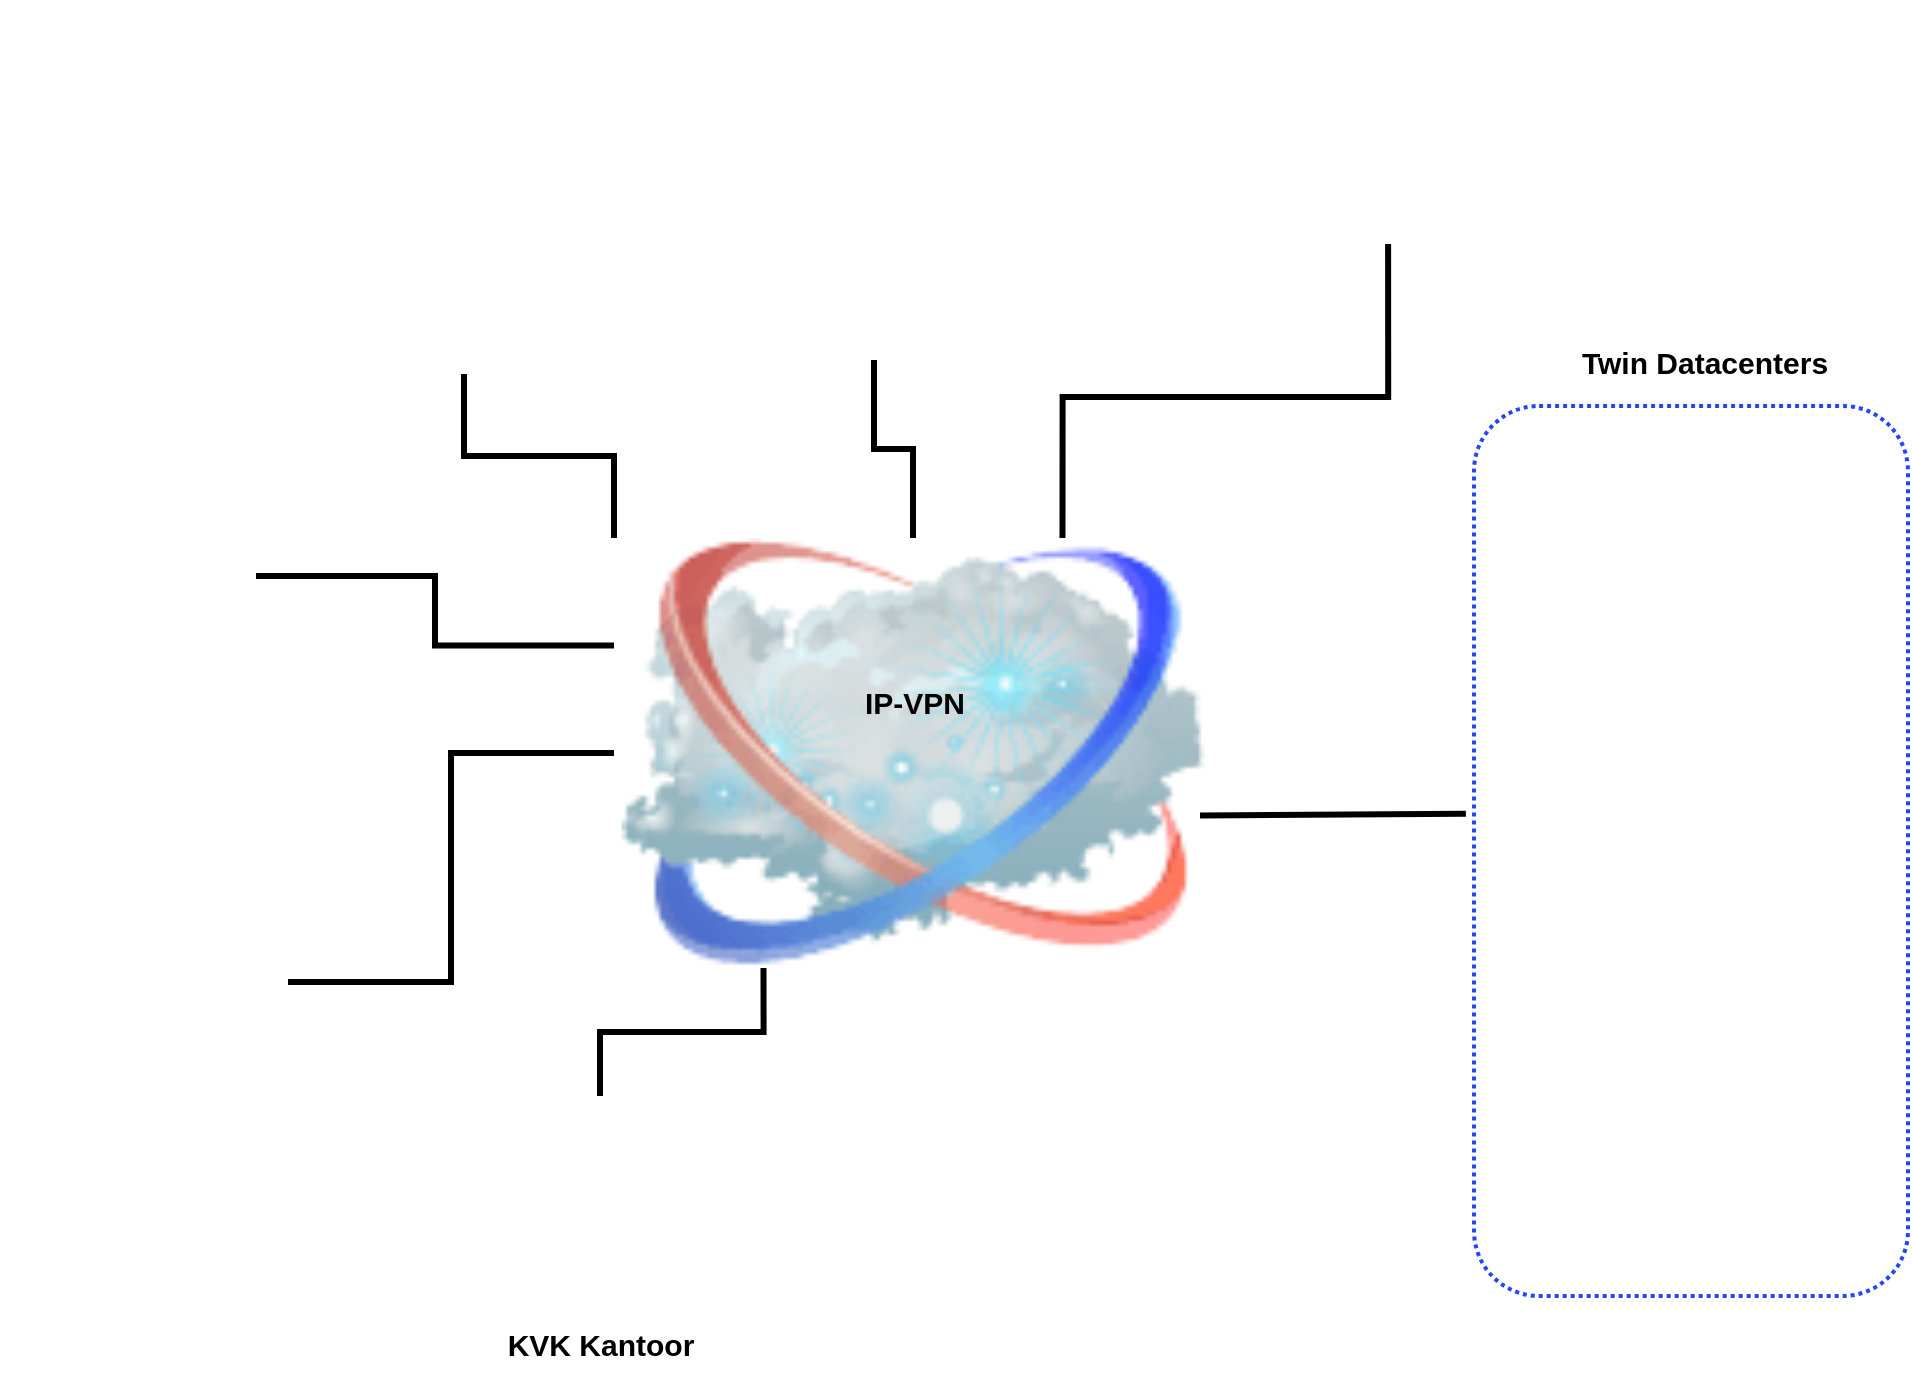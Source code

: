 <mxfile version="20.2.3" type="github">
  <diagram id="3hA0JPDEhd9gc4Itpv3c" name="Pagina-1">
    <mxGraphModel dx="1422" dy="762" grid="0" gridSize="10" guides="1" tooltips="1" connect="1" arrows="1" fold="1" page="1" pageScale="1" pageWidth="1169" pageHeight="827" math="0" shadow="0">
      <root>
        <mxCell id="0" />
        <mxCell id="1" parent="0" />
        <mxCell id="vR5ajId_hpdWkppUzHqL-13" value="" style="whiteSpace=wrap;html=1;dashed=1;dashPattern=1 1;rounded=1;glass=0;strokeColor=#2146FF;strokeWidth=2;shadow=0;sketch=0;" vertex="1" parent="1">
          <mxGeometry x="855" y="215" width="217" height="445" as="geometry" />
        </mxCell>
        <mxCell id="vR5ajId_hpdWkppUzHqL-1" value="" style="shape=image;html=1;verticalAlign=top;verticalLabelPosition=bottom;labelBackgroundColor=#ffffff;imageAspect=0;aspect=fixed;image=https://cdn1.iconfinder.com/data/icons/unicons-line-vol-1/24/building-128.png" vertex="1" parent="1">
          <mxGeometry x="118" y="236" width="128" height="128" as="geometry" />
        </mxCell>
        <mxCell id="vR5ajId_hpdWkppUzHqL-5" value="" style="shape=image;html=1;verticalAlign=top;verticalLabelPosition=bottom;labelBackgroundColor=#ffffff;imageAspect=0;aspect=fixed;image=https://cdn4.iconfinder.com/data/icons/travello-basic-ui-1/64/Home-128.png" vertex="1" parent="1">
          <mxGeometry x="368" y="560" width="100" height="100" as="geometry" />
        </mxCell>
        <mxCell id="vR5ajId_hpdWkppUzHqL-6" value="" style="shape=image;html=1;verticalAlign=top;verticalLabelPosition=bottom;labelBackgroundColor=#ffffff;imageAspect=0;aspect=fixed;image=https://cdn4.iconfinder.com/data/icons/ios-web-user-interface-multi-circle-flat-vol-6/512/Estate_home_house_building_property_real-128.png" vertex="1" parent="1">
          <mxGeometry x="491" y="64" width="128" height="128" as="geometry" />
        </mxCell>
        <mxCell id="vR5ajId_hpdWkppUzHqL-7" value="" style="shape=image;html=1;verticalAlign=top;verticalLabelPosition=bottom;labelBackgroundColor=#ffffff;imageAspect=0;aspect=fixed;image=https://cdn4.iconfinder.com/data/icons/universal-7/614/20_-_Home-128.png" vertex="1" parent="1">
          <mxGeometry x="783" y="12" width="128" height="128" as="geometry" />
        </mxCell>
        <mxCell id="vR5ajId_hpdWkppUzHqL-8" value="" style="shape=image;html=1;verticalAlign=top;verticalLabelPosition=bottom;labelBackgroundColor=#ffffff;imageAspect=0;aspect=fixed;image=https://cdn4.iconfinder.com/data/icons/essentials-71/24/046_-_House-128.png" vertex="1" parent="1">
          <mxGeometry x="254" y="71" width="128" height="128" as="geometry" />
        </mxCell>
        <mxCell id="vR5ajId_hpdWkppUzHqL-9" value="" style="shape=image;html=1;verticalAlign=top;verticalLabelPosition=bottom;labelBackgroundColor=#ffffff;imageAspect=0;aspect=fixed;image=https://cdn4.iconfinder.com/data/icons/ios-web-user-interface-multi-circle-flat-vol-4/512/Building_business_company_house_home_real_estate_state-128.png" vertex="1" parent="1">
          <mxGeometry x="134" y="439" width="128" height="128" as="geometry" />
        </mxCell>
        <mxCell id="vR5ajId_hpdWkppUzHqL-11" value="" style="shape=image;html=1;verticalAlign=top;verticalLabelPosition=bottom;labelBackgroundColor=#ffffff;imageAspect=0;aspect=fixed;image=https://cdn1.iconfinder.com/data/icons/2-building-line-filled/614/Police_Station-128.png" vertex="1" parent="1">
          <mxGeometry x="879" y="229" width="181" height="181" as="geometry" />
        </mxCell>
        <mxCell id="vR5ajId_hpdWkppUzHqL-12" value="" style="shape=image;html=1;verticalAlign=top;verticalLabelPosition=bottom;labelBackgroundColor=#ffffff;imageAspect=0;aspect=fixed;image=https://cdn1.iconfinder.com/data/icons/2-building-line-filled/614/Police_Station-128.png" vertex="1" parent="1">
          <mxGeometry x="882" y="461" width="181" height="181" as="geometry" />
        </mxCell>
        <mxCell id="vR5ajId_hpdWkppUzHqL-14" value="&lt;font style=&quot;font-size: 15px;&quot;&gt;&lt;b&gt;Twin&amp;nbsp;&lt;/b&gt;&lt;/font&gt;&lt;span style=&quot;font-size: 15px;&quot;&gt;&lt;b&gt;Datacenters&lt;/b&gt;&lt;/span&gt;" style="text;html=1;resizable=0;autosize=1;align=center;verticalAlign=middle;points=[];fillColor=none;strokeColor=none;rounded=0;shadow=0;glass=0;dashed=1;dashPattern=1 1;sketch=0;" vertex="1" parent="1">
          <mxGeometry x="899" y="178" width="141" height="30" as="geometry" />
        </mxCell>
        <mxCell id="vR5ajId_hpdWkppUzHqL-15" value="&lt;span style=&quot;font-size: 15px;&quot;&gt;&lt;b&gt;KVK Kantoor&lt;/b&gt;&lt;/span&gt;" style="text;html=1;resizable=0;autosize=1;align=center;verticalAlign=middle;points=[];fillColor=none;strokeColor=none;rounded=0;shadow=0;glass=0;dashed=1;dashPattern=1 1;sketch=0;" vertex="1" parent="1">
          <mxGeometry x="362.5" y="669" width="111" height="30" as="geometry" />
        </mxCell>
        <mxCell id="vR5ajId_hpdWkppUzHqL-17" style="edgeStyle=orthogonalEdgeStyle;rounded=0;orthogonalLoop=1;jettySize=auto;html=1;exitX=0.25;exitY=1;exitDx=0;exitDy=0;entryX=0.5;entryY=0;entryDx=0;entryDy=0;fontSize=15;endArrow=none;endFill=0;strokeWidth=3;shadow=0;sketch=0;" edge="1" parent="1" source="vR5ajId_hpdWkppUzHqL-16" target="vR5ajId_hpdWkppUzHqL-5">
          <mxGeometry relative="1" as="geometry" />
        </mxCell>
        <mxCell id="vR5ajId_hpdWkppUzHqL-18" style="edgeStyle=orthogonalEdgeStyle;rounded=0;orthogonalLoop=1;jettySize=auto;html=1;exitX=0;exitY=0.5;exitDx=0;exitDy=0;fontSize=15;endArrow=none;endFill=0;strokeWidth=3;shadow=0;sketch=0;" edge="1" parent="1" source="vR5ajId_hpdWkppUzHqL-16" target="vR5ajId_hpdWkppUzHqL-9">
          <mxGeometry relative="1" as="geometry" />
        </mxCell>
        <mxCell id="vR5ajId_hpdWkppUzHqL-19" style="edgeStyle=orthogonalEdgeStyle;rounded=0;orthogonalLoop=1;jettySize=auto;html=1;exitX=0;exitY=0.25;exitDx=0;exitDy=0;fontSize=15;endArrow=none;endFill=0;strokeWidth=3;shadow=0;sketch=0;" edge="1" parent="1" source="vR5ajId_hpdWkppUzHqL-16" target="vR5ajId_hpdWkppUzHqL-1">
          <mxGeometry relative="1" as="geometry" />
        </mxCell>
        <mxCell id="vR5ajId_hpdWkppUzHqL-20" style="edgeStyle=orthogonalEdgeStyle;rounded=0;orthogonalLoop=1;jettySize=auto;html=1;exitX=0;exitY=0;exitDx=0;exitDy=0;entryX=0.75;entryY=1;entryDx=0;entryDy=0;fontSize=15;endArrow=none;endFill=0;strokeWidth=3;shadow=0;sketch=0;" edge="1" parent="1" source="vR5ajId_hpdWkppUzHqL-16" target="vR5ajId_hpdWkppUzHqL-8">
          <mxGeometry relative="1" as="geometry" />
        </mxCell>
        <mxCell id="vR5ajId_hpdWkppUzHqL-21" style="edgeStyle=orthogonalEdgeStyle;rounded=0;orthogonalLoop=1;jettySize=auto;html=1;exitX=0.5;exitY=0;exitDx=0;exitDy=0;entryX=0.5;entryY=1;entryDx=0;entryDy=0;fontSize=15;endArrow=none;endFill=0;strokeWidth=3;shadow=0;sketch=0;" edge="1" parent="1" source="vR5ajId_hpdWkppUzHqL-16" target="vR5ajId_hpdWkppUzHqL-6">
          <mxGeometry relative="1" as="geometry" />
        </mxCell>
        <mxCell id="vR5ajId_hpdWkppUzHqL-22" style="edgeStyle=orthogonalEdgeStyle;rounded=0;orthogonalLoop=1;jettySize=auto;html=1;exitX=0.75;exitY=0;exitDx=0;exitDy=0;entryX=0.227;entryY=0.953;entryDx=0;entryDy=0;entryPerimeter=0;fontSize=15;endArrow=none;endFill=0;strokeWidth=3;shadow=0;sketch=0;" edge="1" parent="1" source="vR5ajId_hpdWkppUzHqL-16" target="vR5ajId_hpdWkppUzHqL-7">
          <mxGeometry relative="1" as="geometry" />
        </mxCell>
        <mxCell id="vR5ajId_hpdWkppUzHqL-24" style="edgeStyle=none;rounded=0;orthogonalLoop=1;jettySize=auto;html=1;exitX=1;exitY=0.25;exitDx=0;exitDy=0;entryX=0.009;entryY=0.267;entryDx=0;entryDy=0;entryPerimeter=0;fontSize=15;endArrow=none;endFill=0;strokeWidth=3;shadow=0;sketch=0;" edge="1" parent="1">
          <mxGeometry relative="1" as="geometry">
            <mxPoint x="718" y="419.75" as="sourcePoint" />
            <mxPoint x="850.953" y="418.815" as="targetPoint" />
          </mxGeometry>
        </mxCell>
        <mxCell id="vR5ajId_hpdWkppUzHqL-16" value="" style="image;html=1;image=img/lib/clip_art/networking/Cloud_128x128.png;rounded=1;shadow=0;glass=0;dashed=1;dashPattern=1 1;sketch=0;fontSize=15;strokeColor=#2146FF;strokeWidth=2;" vertex="1" parent="1">
          <mxGeometry x="425" y="281" width="299" height="215" as="geometry" />
        </mxCell>
        <mxCell id="vR5ajId_hpdWkppUzHqL-23" value="&lt;span style=&quot;font-size: 15px;&quot;&gt;&lt;b&gt;IP-VPN&lt;/b&gt;&lt;/span&gt;" style="text;html=1;resizable=0;autosize=1;align=center;verticalAlign=middle;points=[];fillColor=none;strokeColor=none;rounded=0;shadow=0;glass=0;dashed=1;dashPattern=1 1;sketch=0;" vertex="1" parent="1">
          <mxGeometry x="541" y="348" width="68" height="30" as="geometry" />
        </mxCell>
      </root>
    </mxGraphModel>
  </diagram>
</mxfile>
